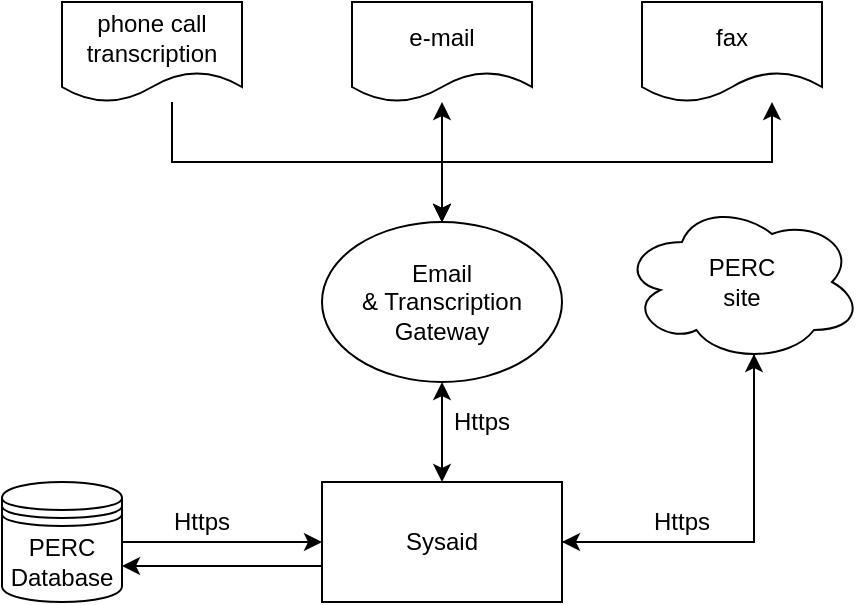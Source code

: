 <mxfile>
    <diagram id="1DQvj26_JfaS0a7XS1qU" name="Page-1">
        <mxGraphModel dx="1942" dy="745" grid="1" gridSize="10" guides="1" tooltips="1" connect="1" arrows="1" fold="1" page="1" pageScale="1" pageWidth="850" pageHeight="1100" math="0" shadow="0">
            <root>
                <mxCell id="0"/>
                <mxCell id="1" parent="0"/>
                <mxCell id="nIWP1sRZeY-BwN4EGfYq-29" style="edgeStyle=orthogonalEdgeStyle;rounded=0;orthogonalLoop=1;jettySize=auto;html=1;exitX=1;exitY=0.5;exitDx=0;exitDy=0;" parent="1" source="nIWP1sRZeY-BwN4EGfYq-6" target="nIWP1sRZeY-BwN4EGfYq-13" edge="1">
                    <mxGeometry relative="1" as="geometry"/>
                </mxCell>
                <mxCell id="nIWP1sRZeY-BwN4EGfYq-6" value="PERC&lt;br&gt;Database" style="shape=datastore;whiteSpace=wrap;html=1;" parent="1" vertex="1">
                    <mxGeometry x="40" y="280" width="60" height="60" as="geometry"/>
                </mxCell>
                <mxCell id="nIWP1sRZeY-BwN4EGfYq-31" style="edgeStyle=orthogonalEdgeStyle;rounded=0;orthogonalLoop=1;jettySize=auto;html=1;exitX=0;exitY=0.75;exitDx=0;exitDy=0;entryX=1;entryY=0.7;entryDx=0;entryDy=0;" parent="1" source="nIWP1sRZeY-BwN4EGfYq-13" target="nIWP1sRZeY-BwN4EGfYq-6" edge="1">
                    <mxGeometry relative="1" as="geometry">
                        <Array as="points">
                            <mxPoint x="200" y="322"/>
                        </Array>
                    </mxGeometry>
                </mxCell>
                <mxCell id="nIWP1sRZeY-BwN4EGfYq-53" style="edgeStyle=orthogonalEdgeStyle;rounded=0;orthogonalLoop=1;jettySize=auto;html=1;exitX=1;exitY=0.5;exitDx=0;exitDy=0;entryX=0.55;entryY=0.95;entryDx=0;entryDy=0;entryPerimeter=0;" parent="1" source="nIWP1sRZeY-BwN4EGfYq-13" target="nIWP1sRZeY-BwN4EGfYq-34" edge="1">
                    <mxGeometry relative="1" as="geometry"/>
                </mxCell>
                <mxCell id="nIWP1sRZeY-BwN4EGfYq-13" value="Sysaid" style="rounded=0;whiteSpace=wrap;html=1;" parent="1" vertex="1">
                    <mxGeometry x="200" y="280" width="120" height="60" as="geometry"/>
                </mxCell>
                <mxCell id="nIWP1sRZeY-BwN4EGfYq-48" style="edgeStyle=orthogonalEdgeStyle;rounded=0;orthogonalLoop=1;jettySize=auto;html=1;exitX=0.5;exitY=1;exitDx=0;exitDy=0;entryX=0.5;entryY=0;entryDx=0;entryDy=0;startArrow=classic;startFill=1;" parent="1" source="nIWP1sRZeY-BwN4EGfYq-19" target="nIWP1sRZeY-BwN4EGfYq-13" edge="1">
                    <mxGeometry relative="1" as="geometry"/>
                </mxCell>
                <mxCell id="nIWP1sRZeY-BwN4EGfYq-19" value="Email &lt;br&gt;&amp;amp; Transcription&lt;br&gt;Gateway" style="ellipse;whiteSpace=wrap;html=1;" parent="1" vertex="1">
                    <mxGeometry x="200" y="150" width="120" height="80" as="geometry"/>
                </mxCell>
                <mxCell id="nIWP1sRZeY-BwN4EGfYq-32" value="Https" style="text;html=1;strokeColor=none;fillColor=none;align=center;verticalAlign=middle;whiteSpace=wrap;rounded=0;" parent="1" vertex="1">
                    <mxGeometry x="120" y="290" width="40" height="20" as="geometry"/>
                </mxCell>
                <mxCell id="nIWP1sRZeY-BwN4EGfYq-33" value="Https" style="text;html=1;strokeColor=none;fillColor=none;align=center;verticalAlign=middle;whiteSpace=wrap;rounded=0;" parent="1" vertex="1">
                    <mxGeometry x="260" y="240" width="40" height="20" as="geometry"/>
                </mxCell>
                <mxCell id="nIWP1sRZeY-BwN4EGfYq-54" style="edgeStyle=orthogonalEdgeStyle;rounded=0;orthogonalLoop=1;jettySize=auto;html=1;exitX=0.55;exitY=0.95;exitDx=0;exitDy=0;exitPerimeter=0;entryX=1;entryY=0.5;entryDx=0;entryDy=0;" parent="1" source="nIWP1sRZeY-BwN4EGfYq-34" target="nIWP1sRZeY-BwN4EGfYq-13" edge="1">
                    <mxGeometry relative="1" as="geometry">
                        <Array as="points">
                            <mxPoint x="416" y="310"/>
                        </Array>
                    </mxGeometry>
                </mxCell>
                <mxCell id="nIWP1sRZeY-BwN4EGfYq-34" value="PERC&lt;br&gt;site" style="ellipse;shape=cloud;whiteSpace=wrap;html=1;" parent="1" vertex="1">
                    <mxGeometry x="350" y="140" width="120" height="80" as="geometry"/>
                </mxCell>
                <mxCell id="nIWP1sRZeY-BwN4EGfYq-38" value="Https" style="text;html=1;strokeColor=none;fillColor=none;align=center;verticalAlign=middle;whiteSpace=wrap;rounded=0;" parent="1" vertex="1">
                    <mxGeometry x="360" y="290" width="40" height="20" as="geometry"/>
                </mxCell>
                <mxCell id="nIWP1sRZeY-BwN4EGfYq-52" style="edgeStyle=orthogonalEdgeStyle;rounded=0;orthogonalLoop=1;jettySize=auto;html=1;entryX=0.5;entryY=0;entryDx=0;entryDy=0;" parent="1" source="nIWP1sRZeY-BwN4EGfYq-46" target="nIWP1sRZeY-BwN4EGfYq-19" edge="1">
                    <mxGeometry relative="1" as="geometry">
                        <Array as="points">
                            <mxPoint x="125" y="120"/>
                            <mxPoint x="260" y="120"/>
                        </Array>
                    </mxGeometry>
                </mxCell>
                <mxCell id="nIWP1sRZeY-BwN4EGfYq-46" value="phone call&lt;br&gt;transcription" style="shape=document;whiteSpace=wrap;html=1;boundedLbl=1;" parent="1" vertex="1">
                    <mxGeometry x="70" y="40" width="90" height="50" as="geometry"/>
                </mxCell>
                <mxCell id="nIWP1sRZeY-BwN4EGfYq-51" value="" style="edgeStyle=orthogonalEdgeStyle;rounded=0;orthogonalLoop=1;jettySize=auto;html=1;startArrow=classic;startFill=1;" parent="1" source="nIWP1sRZeY-BwN4EGfYq-47" target="nIWP1sRZeY-BwN4EGfYq-19" edge="1">
                    <mxGeometry relative="1" as="geometry"/>
                </mxCell>
                <mxCell id="nIWP1sRZeY-BwN4EGfYq-47" value="e-mail" style="shape=document;whiteSpace=wrap;html=1;boundedLbl=1;" parent="1" vertex="1">
                    <mxGeometry x="215" y="40" width="90" height="50" as="geometry"/>
                </mxCell>
                <mxCell id="nIWP1sRZeY-BwN4EGfYq-50" style="edgeStyle=orthogonalEdgeStyle;rounded=0;orthogonalLoop=1;jettySize=auto;html=1;startArrow=classic;startFill=1;" parent="1" source="nIWP1sRZeY-BwN4EGfYq-49" target="nIWP1sRZeY-BwN4EGfYq-19" edge="1">
                    <mxGeometry relative="1" as="geometry">
                        <Array as="points">
                            <mxPoint x="425" y="120"/>
                            <mxPoint x="260" y="120"/>
                        </Array>
                    </mxGeometry>
                </mxCell>
                <mxCell id="nIWP1sRZeY-BwN4EGfYq-49" value="fax" style="shape=document;whiteSpace=wrap;html=1;boundedLbl=1;" parent="1" vertex="1">
                    <mxGeometry x="360" y="40" width="90" height="50" as="geometry"/>
                </mxCell>
            </root>
        </mxGraphModel>
    </diagram>
</mxfile>